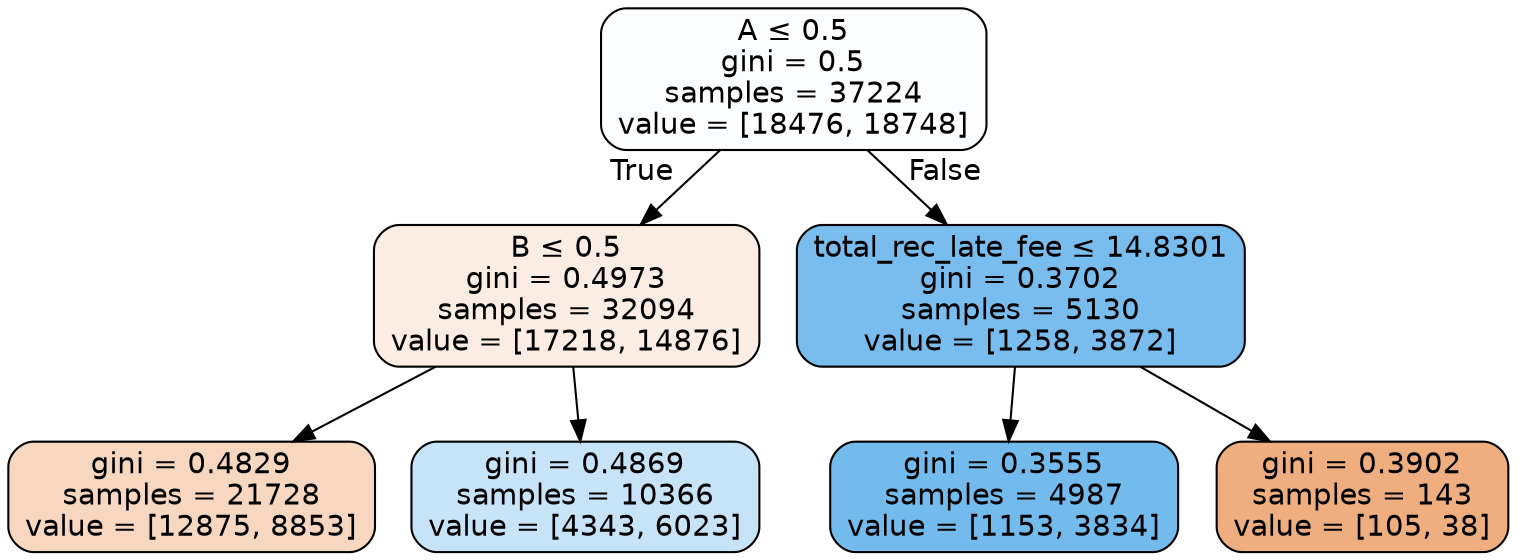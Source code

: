 digraph Tree {
node [shape=box, style="filled, rounded", color="black", fontname=helvetica] ;
edge [fontname=helvetica] ;
0 [label=<A &le; 0.5<br/>gini = 0.5<br/>samples = 37224<br/>value = [18476, 18748]>, fillcolor="#399de504"] ;
1 [label=<B &le; 0.5<br/>gini = 0.4973<br/>samples = 32094<br/>value = [17218, 14876]>, fillcolor="#e5813923"] ;
0 -> 1 [labeldistance=2.5, labelangle=45, headlabel="True"] ;
2 [label=<gini = 0.4829<br/>samples = 21728<br/>value = [12875, 8853]>, fillcolor="#e5813950"] ;
1 -> 2 ;
3 [label=<gini = 0.4869<br/>samples = 10366<br/>value = [4343, 6023]>, fillcolor="#399de547"] ;
1 -> 3 ;
4 [label=<total_rec_late_fee &le; 14.8301<br/>gini = 0.3702<br/>samples = 5130<br/>value = [1258, 3872]>, fillcolor="#399de5ac"] ;
0 -> 4 [labeldistance=2.5, labelangle=-45, headlabel="False"] ;
5 [label=<gini = 0.3555<br/>samples = 4987<br/>value = [1153, 3834]>, fillcolor="#399de5b2"] ;
4 -> 5 ;
6 [label=<gini = 0.3902<br/>samples = 143<br/>value = [105, 38]>, fillcolor="#e58139a3"] ;
4 -> 6 ;
}